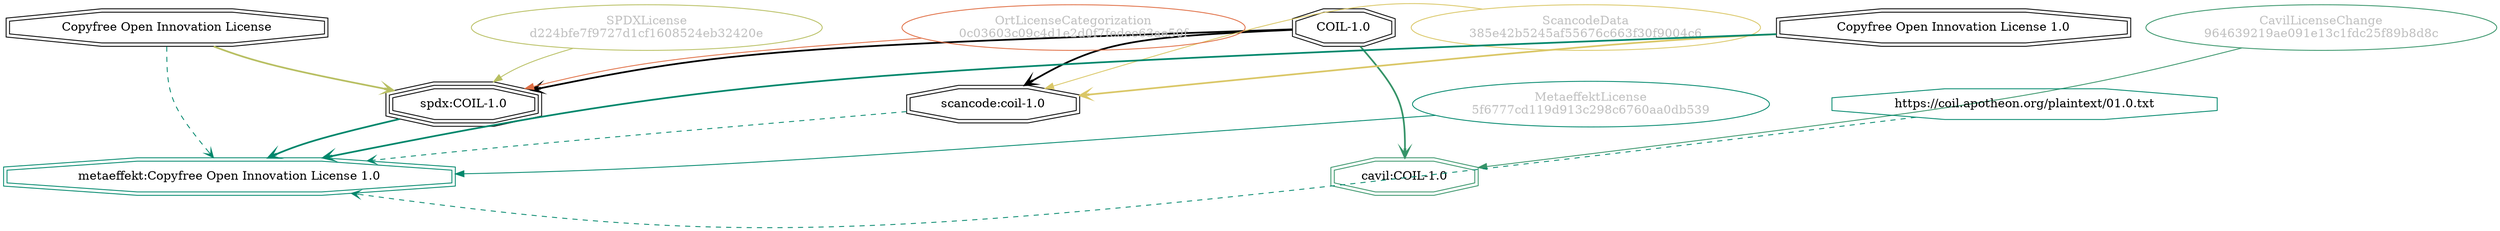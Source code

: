 strict digraph {
    node [shape=box];
    graph [splines=curved];
    1315 [label="SPDXLicense\nd224bfe7f9727d1cf1608524eb32420e"
         ,fontcolor=gray
         ,color="#b8bf62"
         ,fillcolor="beige;1"
         ,shape=ellipse];
    1316 [label="spdx:COIL-1.0"
         ,shape=tripleoctagon];
    1317 [label="COIL-1.0"
         ,shape=doubleoctagon];
    1318 [label="Copyfree Open Innovation License"
         ,shape=doubleoctagon];
    14067 [label="ScancodeData\n385e42b5245af55676c663f30f9004c6"
          ,fontcolor=gray
          ,color="#dac767"
          ,fillcolor="beige;1"
          ,shape=ellipse];
    14068 [label="scancode:coil-1.0"
          ,shape=doubleoctagon];
    14069 [label="Copyfree Open Innovation License 1.0"
          ,shape=doubleoctagon];
    28637 [label="OrtLicenseCategorization\n0c03603c09c4d1e2d0f7fedee63ae50f"
          ,fontcolor=gray
          ,color="#e06f45"
          ,fillcolor="beige;1"
          ,shape=ellipse];
    36692 [label="CavilLicenseChange\n964639219ae091e13c1fdc25f89b8d8c"
          ,fontcolor=gray
          ,color="#379469"
          ,fillcolor="beige;1"
          ,shape=ellipse];
    36693 [label="cavil:COIL-1.0"
          ,color="#379469"
          ,shape=doubleoctagon];
    40440 [label="MetaeffektLicense\n5f6777cd119d913c298c6760aa0db539"
          ,fontcolor=gray
          ,color="#00876c"
          ,fillcolor="beige;1"
          ,shape=ellipse];
    40441 [label="metaeffekt:Copyfree Open Innovation License 1.0"
          ,color="#00876c"
          ,shape=doubleoctagon];
    40442 [label="https://coil.apotheon.org/plaintext/01.0.txt"
          ,color="#00876c"
          ,shape=octagon];
    1315 -> 1316 [weight=0.5
                 ,color="#b8bf62"];
    1316 -> 40441 [style=bold
                  ,arrowhead=vee
                  ,weight=0.7
                  ,color="#00876c"];
    1317 -> 1316 [style=bold
                 ,arrowhead=vee
                 ,weight=0.7];
    1317 -> 14068 [style=bold
                  ,arrowhead=vee
                  ,weight=0.7];
    1317 -> 36693 [style=bold
                  ,arrowhead=vee
                  ,weight=0.7
                  ,color="#379469"];
    1317 -> 36693 [style=bold
                  ,arrowhead=vee
                  ,weight=0.7
                  ,color="#379469"];
    1318 -> 1316 [style=bold
                 ,arrowhead=vee
                 ,weight=0.7
                 ,color="#b8bf62"];
    1318 -> 40441 [style=dashed
                  ,arrowhead=vee
                  ,weight=0.5
                  ,color="#00876c"];
    14067 -> 14068 [weight=0.5
                   ,color="#dac767"];
    14068 -> 40441 [style=dashed
                   ,arrowhead=vee
                   ,weight=0.5
                   ,color="#00876c"];
    14069 -> 14068 [style=bold
                   ,arrowhead=vee
                   ,weight=0.7
                   ,color="#dac767"];
    14069 -> 40441 [style=bold
                   ,arrowhead=vee
                   ,weight=0.7
                   ,color="#00876c"];
    28637 -> 1316 [weight=0.5
                  ,color="#e06f45"];
    36692 -> 36693 [weight=0.5
                   ,color="#379469"];
    40440 -> 40441 [weight=0.5
                   ,color="#00876c"];
    40442 -> 40441 [style=dashed
                   ,arrowhead=vee
                   ,weight=0.5
                   ,color="#00876c"];
}
